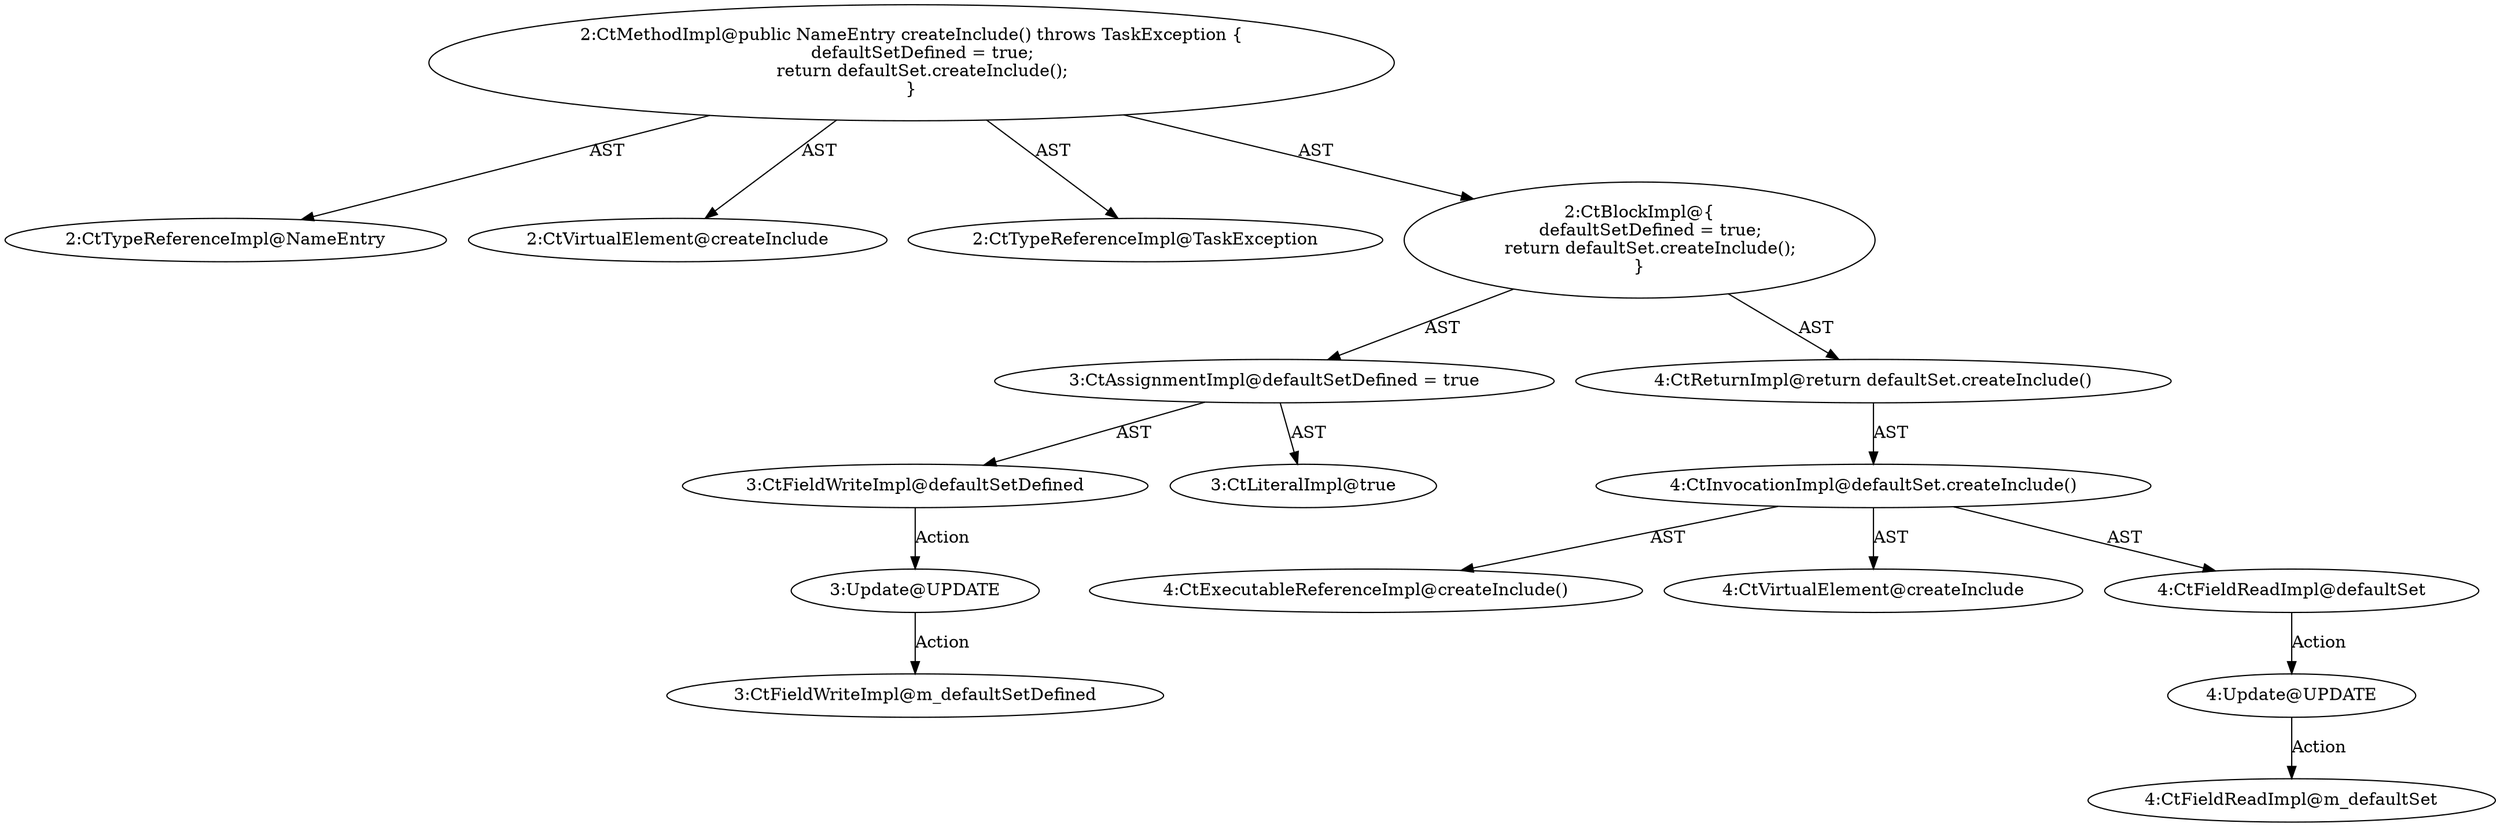 digraph "createInclude#?" {
0 [label="2:CtTypeReferenceImpl@NameEntry" shape=ellipse]
1 [label="2:CtVirtualElement@createInclude" shape=ellipse]
2 [label="2:CtTypeReferenceImpl@TaskException" shape=ellipse]
3 [label="3:CtFieldWriteImpl@defaultSetDefined" shape=ellipse]
4 [label="3:CtLiteralImpl@true" shape=ellipse]
5 [label="3:CtAssignmentImpl@defaultSetDefined = true" shape=ellipse]
6 [label="4:CtExecutableReferenceImpl@createInclude()" shape=ellipse]
7 [label="4:CtVirtualElement@createInclude" shape=ellipse]
8 [label="4:CtFieldReadImpl@defaultSet" shape=ellipse]
9 [label="4:CtInvocationImpl@defaultSet.createInclude()" shape=ellipse]
10 [label="4:CtReturnImpl@return defaultSet.createInclude()" shape=ellipse]
11 [label="2:CtBlockImpl@\{
    defaultSetDefined = true;
    return defaultSet.createInclude();
\}" shape=ellipse]
12 [label="2:CtMethodImpl@public NameEntry createInclude() throws TaskException \{
    defaultSetDefined = true;
    return defaultSet.createInclude();
\}" shape=ellipse]
13 [label="3:Update@UPDATE" shape=ellipse]
14 [label="3:CtFieldWriteImpl@m_defaultSetDefined" shape=ellipse]
15 [label="4:Update@UPDATE" shape=ellipse]
16 [label="4:CtFieldReadImpl@m_defaultSet" shape=ellipse]
3 -> 13 [label="Action"];
5 -> 3 [label="AST"];
5 -> 4 [label="AST"];
8 -> 15 [label="Action"];
9 -> 7 [label="AST"];
9 -> 8 [label="AST"];
9 -> 6 [label="AST"];
10 -> 9 [label="AST"];
11 -> 5 [label="AST"];
11 -> 10 [label="AST"];
12 -> 1 [label="AST"];
12 -> 0 [label="AST"];
12 -> 2 [label="AST"];
12 -> 11 [label="AST"];
13 -> 14 [label="Action"];
15 -> 16 [label="Action"];
}